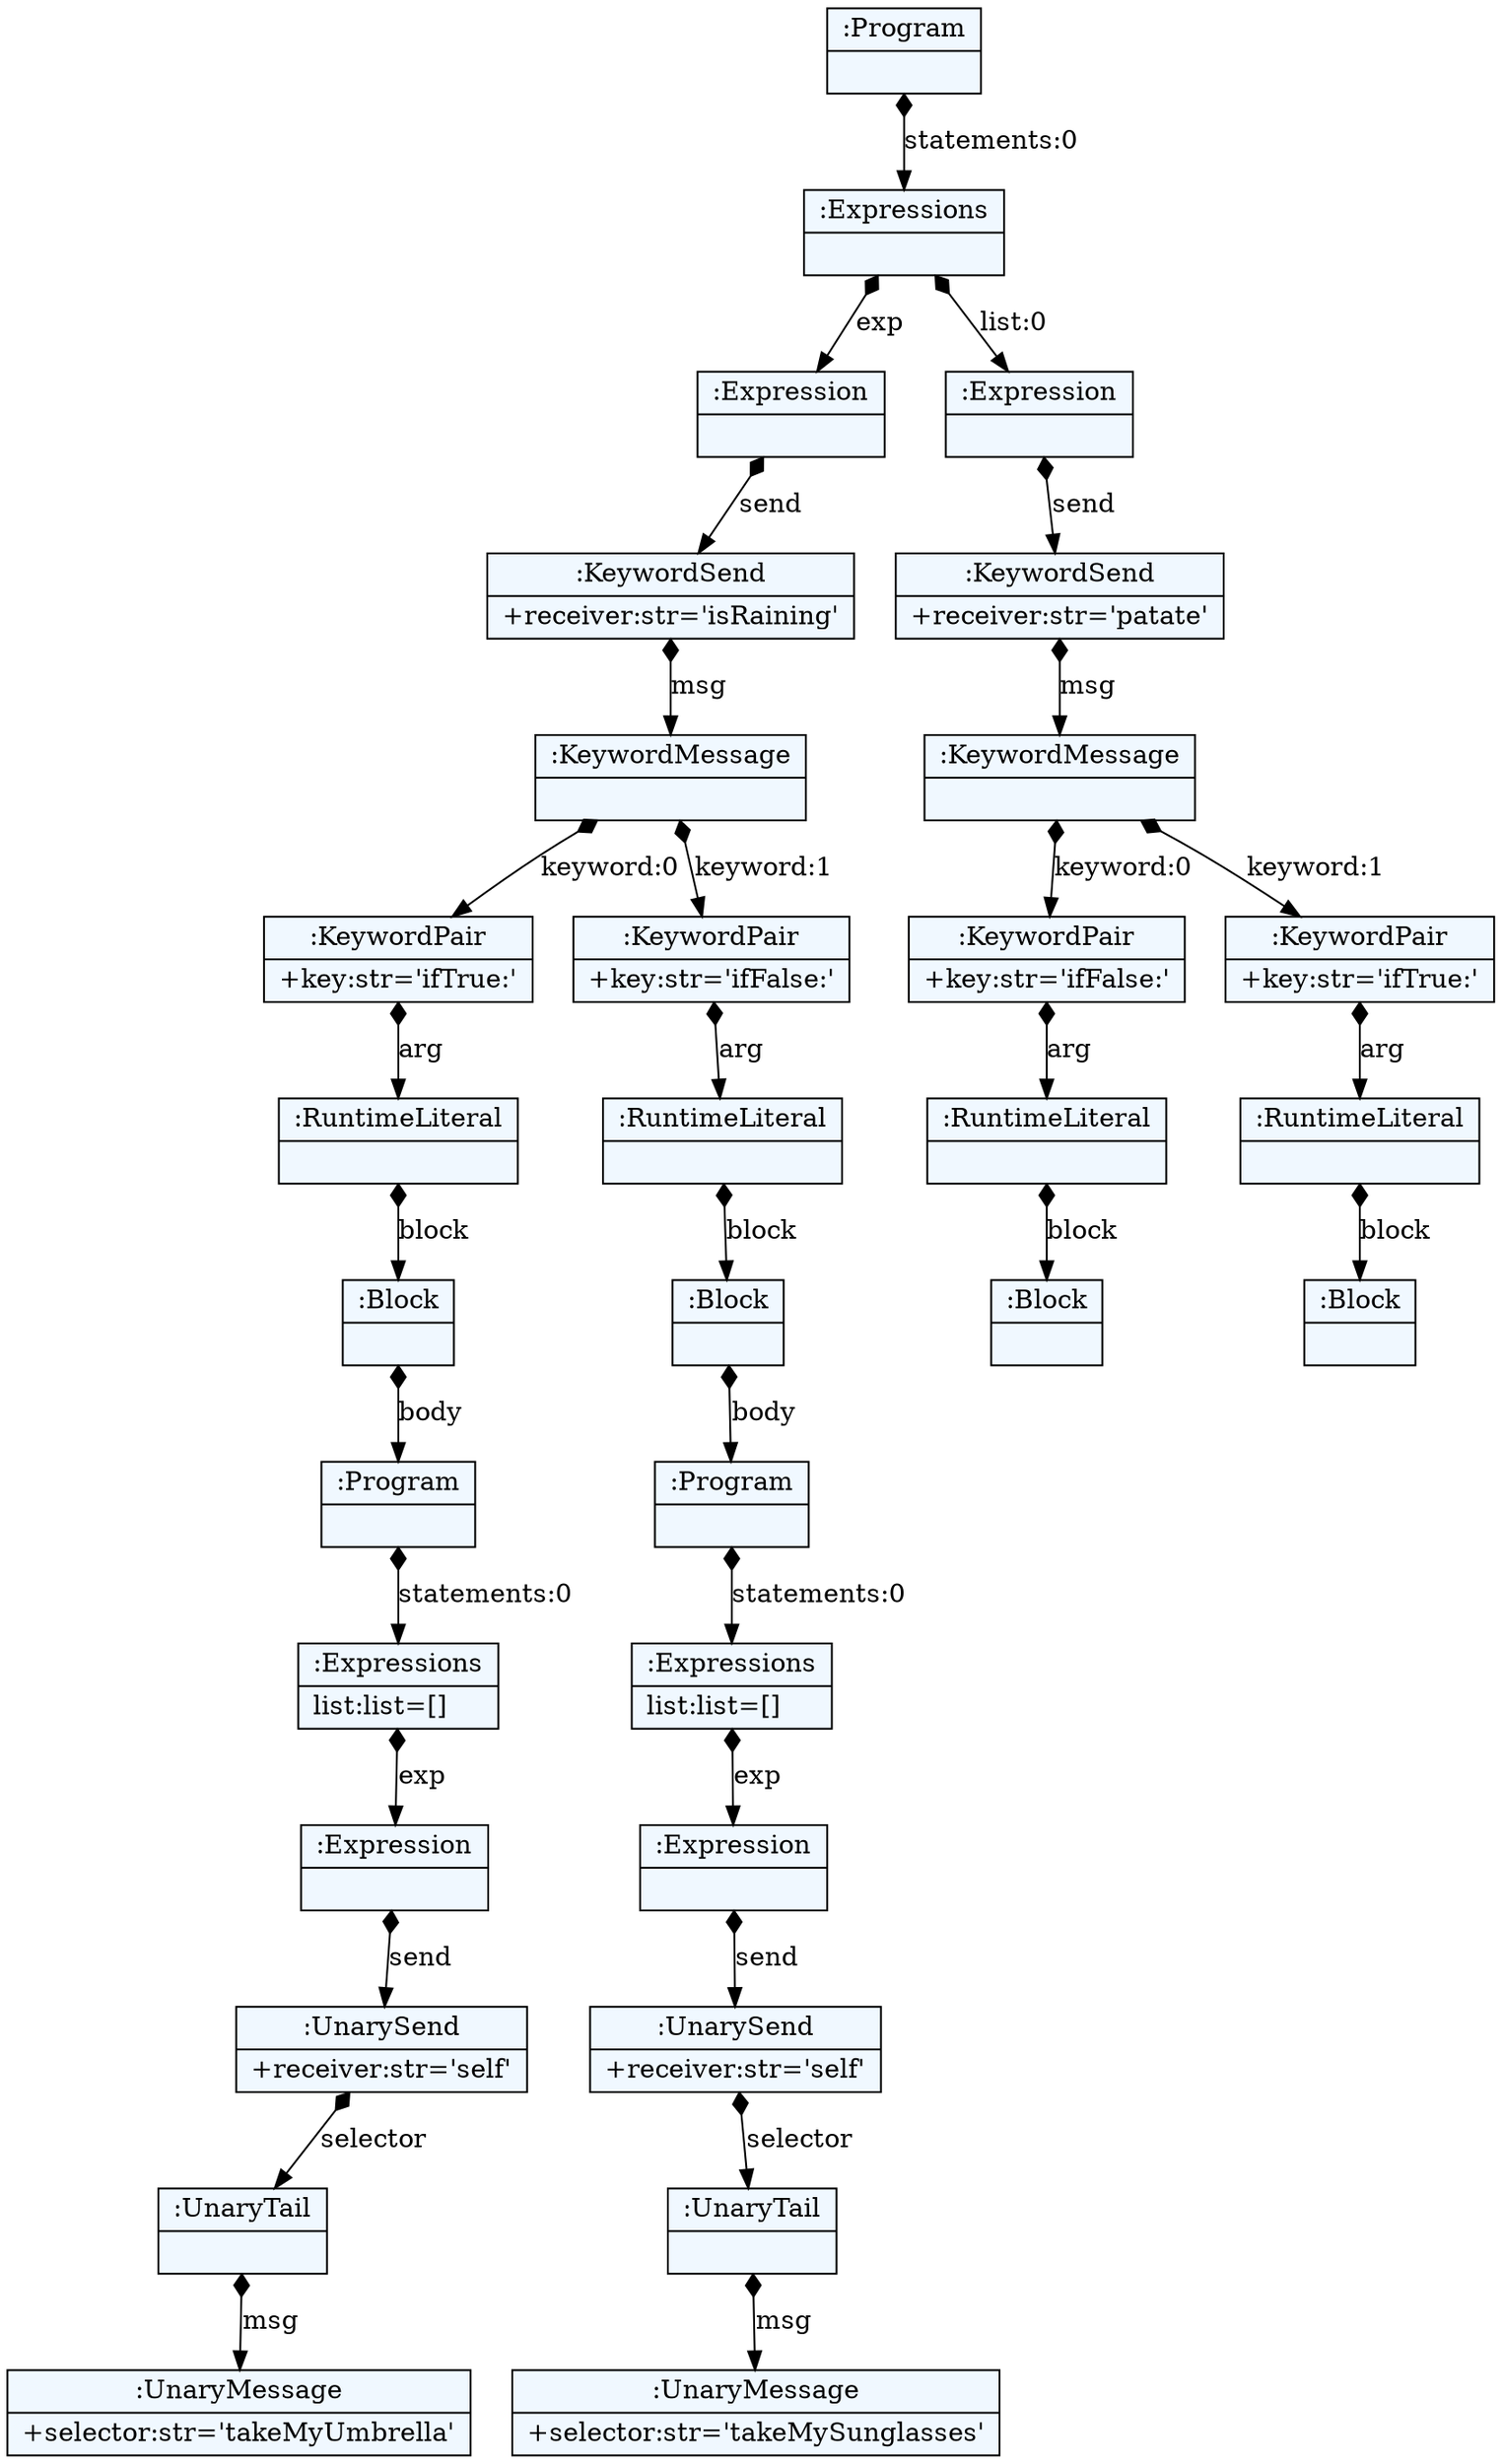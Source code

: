 
    digraph textX {
    fontname = "Bitstream Vera Sans"
    fontsize = 8
    node[
        shape=record,
        style=filled,
        fillcolor=aliceblue
    ]
    nodesep = 0.3
    edge[dir=black,arrowtail=empty]


3018001481400 -> 3018014495072 [label="statements:0" arrowtail=diamond dir=both]
3018014495072 -> 3018074166720 [label="exp" arrowtail=diamond dir=both]
3018074166720 -> 3018123544616 [label="send" arrowtail=diamond dir=both]
3018123544616 -> 3018123544840 [label="msg" arrowtail=diamond dir=both]
3018123544840 -> 3018152205952 [label="keyword:0" arrowtail=diamond dir=both]
3018152205952 -> 3018152206176 [label="arg" arrowtail=diamond dir=both]
3018152206176 -> 3018153435208 [label="block" arrowtail=diamond dir=both]
3018153435208 -> 3018153435376 [label="body" arrowtail=diamond dir=both]
3018153435376 -> 3018153435600 [label="statements:0" arrowtail=diamond dir=both]
3018153435600 -> 3018153435712 [label="exp" arrowtail=diamond dir=both]
3018153435712 -> 3018153435880 [label="send" arrowtail=diamond dir=both]
3018153435880 -> 3018153436104 [label="selector" arrowtail=diamond dir=both]
3018153436104 -> 3018153436216 [label="msg" arrowtail=diamond dir=both]
3018153436216[label="{:UnaryMessage|+selector:str='takeMyUmbrella'\l}"]
3018153436104[label="{:UnaryTail|}"]
3018153435880[label="{:UnarySend|+receiver:str='self'\l}"]
3018153435712[label="{:Expression|}"]
3018153435600[label="{:Expressions|list:list=[]\l}"]
3018153435376[label="{:Program|}"]
3018153435208[label="{:Block|}"]
3018152206176[label="{:RuntimeLiteral|}"]
3018152205952[label="{:KeywordPair|+key:str='ifTrue:'\l}"]
3018123544840 -> 3018152206008 [label="keyword:1" arrowtail=diamond dir=both]
3018152206008 -> 3018152206288 [label="arg" arrowtail=diamond dir=both]
3018152206288 -> 3018153435432 [label="block" arrowtail=diamond dir=both]
3018153435432 -> 3018153435656 [label="body" arrowtail=diamond dir=both]
3018153435656 -> 3018153435992 [label="statements:0" arrowtail=diamond dir=both]
3018153435992 -> 3018153436160 [label="exp" arrowtail=diamond dir=both]
3018153436160 -> 3018153436440 [label="send" arrowtail=diamond dir=both]
3018153436440 -> 3018153436608 [label="selector" arrowtail=diamond dir=both]
3018153436608 -> 3018153436720 [label="msg" arrowtail=diamond dir=both]
3018153436720[label="{:UnaryMessage|+selector:str='takeMySunglasses'\l}"]
3018153436608[label="{:UnaryTail|}"]
3018153436440[label="{:UnarySend|+receiver:str='self'\l}"]
3018153436160[label="{:Expression|}"]
3018153435992[label="{:Expressions|list:list=[]\l}"]
3018153435656[label="{:Program|}"]
3018153435432[label="{:Block|}"]
3018152206288[label="{:RuntimeLiteral|}"]
3018152206008[label="{:KeywordPair|+key:str='ifFalse:'\l}"]
3018123544840[label="{:KeywordMessage|}"]
3018123544616[label="{:KeywordSend|+receiver:str='isRaining'\l}"]
3018074166720[label="{:Expression|}"]
3018014495072 -> 3018123544392 [label="list:0" arrowtail=diamond dir=both]
3018123544392 -> 3018123544784 [label="send" arrowtail=diamond dir=both]
3018123544784 -> 3018152206232 [label="msg" arrowtail=diamond dir=both]
3018152206232 -> 3018153435320 [label="keyword:0" arrowtail=diamond dir=both]
3018153435320 -> 3018153435824 [label="arg" arrowtail=diamond dir=both]
3018153435824 -> 3018153436048 [label="block" arrowtail=diamond dir=both]
3018153436048[label="{:Block|}"]
3018153435824[label="{:RuntimeLiteral|}"]
3018153435320[label="{:KeywordPair|+key:str='ifFalse:'\l}"]
3018152206232 -> 3018153435488 [label="keyword:1" arrowtail=diamond dir=both]
3018153435488 -> 3018153436272 [label="arg" arrowtail=diamond dir=both]
3018153436272 -> 3018153436496 [label="block" arrowtail=diamond dir=both]
3018153436496[label="{:Block|}"]
3018153436272[label="{:RuntimeLiteral|}"]
3018153435488[label="{:KeywordPair|+key:str='ifTrue:'\l}"]
3018152206232[label="{:KeywordMessage|}"]
3018123544784[label="{:KeywordSend|+receiver:str='patate'\l}"]
3018123544392[label="{:Expression|}"]
3018014495072[label="{:Expressions|}"]
3018001481400[label="{:Program|}"]

}
